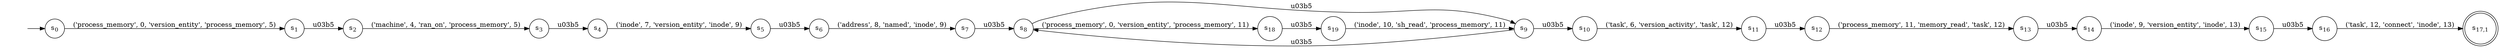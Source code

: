 digraph NFA {
    rankdir = LR;
    I [style = invis];
    I -> S0;
    S0 [label = <s<sub>0</sub>>, shape = circle];
    S1 [label = <s<sub>1</sub>>, shape = circle];
    S2 [label = <s<sub>2</sub>>, shape = circle];
    S3 [label = <s<sub>3</sub>>, shape = circle];
    S4 [label = <s<sub>4</sub>>, shape = circle];
    S5 [label = <s<sub>5</sub>>, shape = circle];
    S6 [label = <s<sub>6</sub>>, shape = circle];
    S7 [label = <s<sub>7</sub>>, shape = circle];
    S8 [label = <s<sub>8</sub>>, shape = circle];
    S9 [label = <s<sub>9</sub>>, shape = circle];
    S9 -> S8 [label = "\u03b5"];
    S10 [label = <s<sub>10</sub>>, shape = circle];
    S11 [label = <s<sub>11</sub>>, shape = circle];
    S12 [label = <s<sub>12</sub>>, shape = circle];
    S13 [label = <s<sub>13</sub>>, shape = circle];
    S14 [label = <s<sub>14</sub>>, shape = circle];
    S15 [label = <s<sub>15</sub>>, shape = circle];
    S16 [label = <s<sub>16</sub>>, shape = circle];
    S17 [label = <s<sub>17,1</sub>>, shape = circle, peripheries = 2];
    S16 -> S17 [label = "('task', 12, 'connect', 'inode', 13)"];
    S15 -> S16 [label = "\u03b5"];
    S14 -> S15 [label = "('inode', 9, 'version_entity', 'inode', 13)"];
    S13 -> S14 [label = "\u03b5"];
    S12 -> S13 [label = "('process_memory', 11, 'memory_read', 'task', 12)"];
    S11 -> S12 [label = "\u03b5"];
    S10 -> S11 [label = "('task', 6, 'version_activity', 'task', 12)"];
    S9 -> S10 [label = "\u03b5"];
    S8 -> S9 [label = "\u03b5"];
    S18 [label = <s<sub>18</sub>>, shape = circle];
    S19 [label = <s<sub>19</sub>>, shape = circle];
    S19 -> S9 [label = "('inode', 10, 'sh_read', 'process_memory', 11)"];
    S18 -> S19 [label = "\u03b5"];
    S8 -> S18 [label = "('process_memory', 0, 'version_entity', 'process_memory', 11)"];
    S7 -> S8 [label = "\u03b5"];
    S6 -> S7 [label = "('address', 8, 'named', 'inode', 9)"];
    S5 -> S6 [label = "\u03b5"];
    S4 -> S5 [label = "('inode', 7, 'version_entity', 'inode', 9)"];
    S3 -> S4 [label = "\u03b5"];
    S2 -> S3 [label = "('machine', 4, 'ran_on', 'process_memory', 5)"];
    S1 -> S2 [label = "\u03b5"];
    S0 -> S1 [label = "('process_memory', 0, 'version_entity', 'process_memory', 5)"];
}
